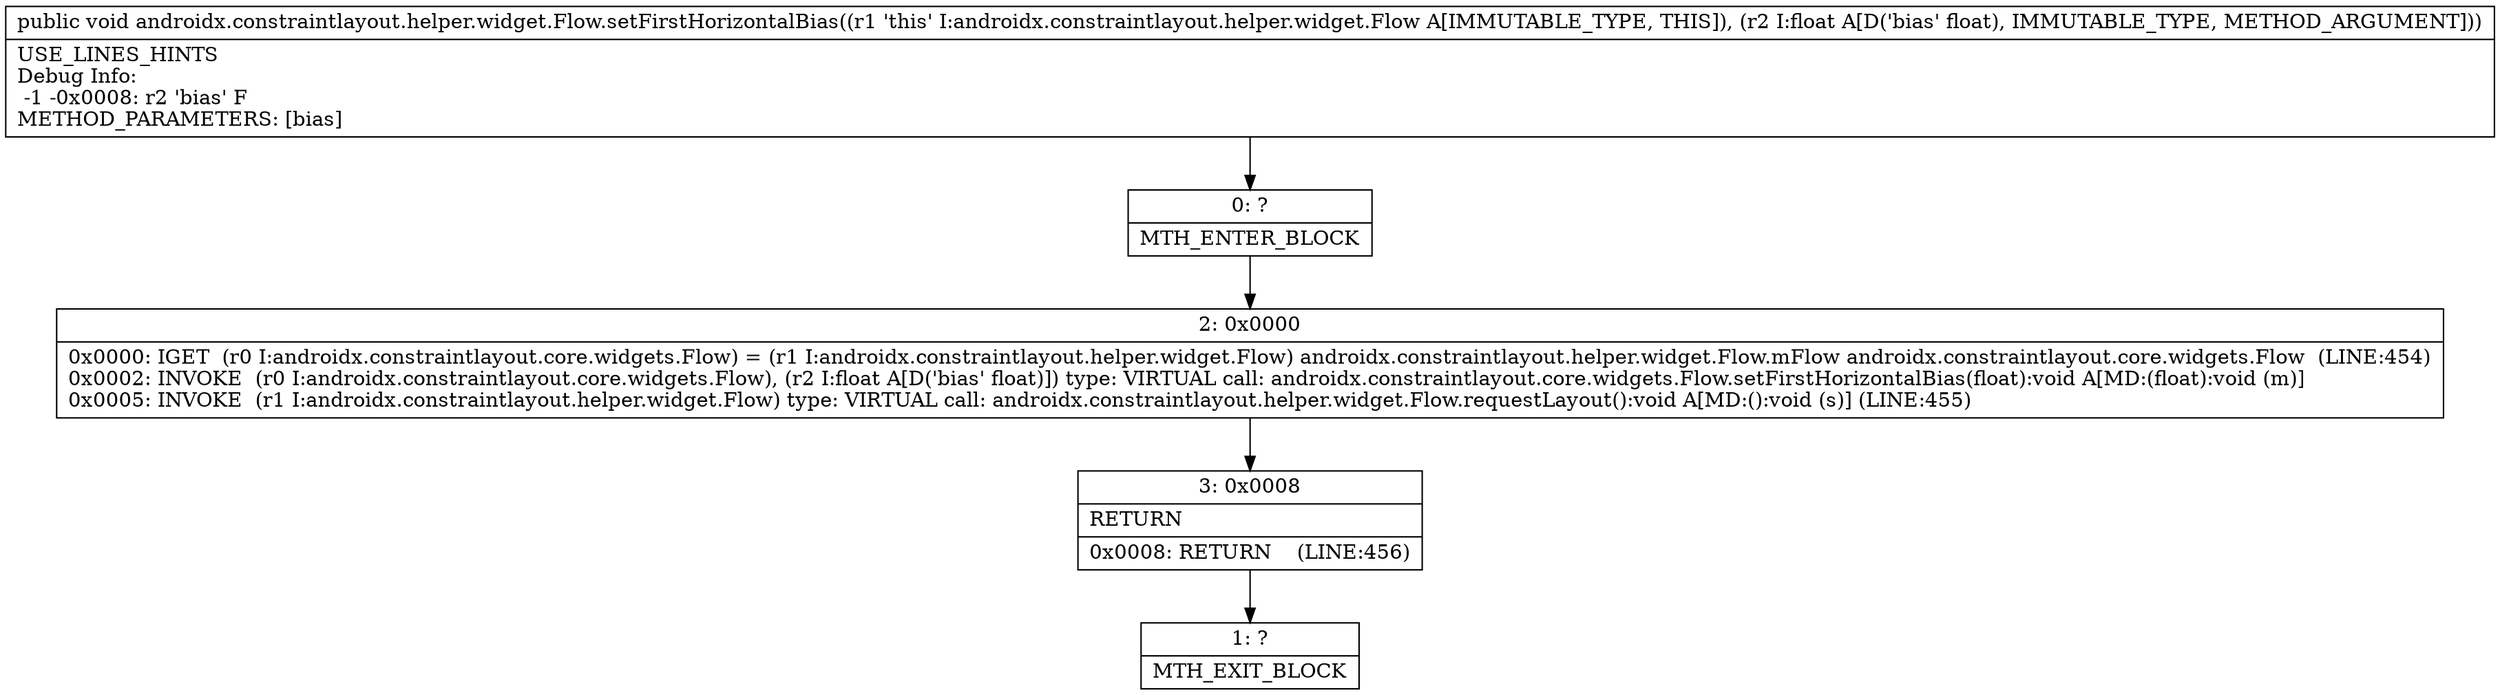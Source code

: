 digraph "CFG forandroidx.constraintlayout.helper.widget.Flow.setFirstHorizontalBias(F)V" {
Node_0 [shape=record,label="{0\:\ ?|MTH_ENTER_BLOCK\l}"];
Node_2 [shape=record,label="{2\:\ 0x0000|0x0000: IGET  (r0 I:androidx.constraintlayout.core.widgets.Flow) = (r1 I:androidx.constraintlayout.helper.widget.Flow) androidx.constraintlayout.helper.widget.Flow.mFlow androidx.constraintlayout.core.widgets.Flow  (LINE:454)\l0x0002: INVOKE  (r0 I:androidx.constraintlayout.core.widgets.Flow), (r2 I:float A[D('bias' float)]) type: VIRTUAL call: androidx.constraintlayout.core.widgets.Flow.setFirstHorizontalBias(float):void A[MD:(float):void (m)]\l0x0005: INVOKE  (r1 I:androidx.constraintlayout.helper.widget.Flow) type: VIRTUAL call: androidx.constraintlayout.helper.widget.Flow.requestLayout():void A[MD:():void (s)] (LINE:455)\l}"];
Node_3 [shape=record,label="{3\:\ 0x0008|RETURN\l|0x0008: RETURN    (LINE:456)\l}"];
Node_1 [shape=record,label="{1\:\ ?|MTH_EXIT_BLOCK\l}"];
MethodNode[shape=record,label="{public void androidx.constraintlayout.helper.widget.Flow.setFirstHorizontalBias((r1 'this' I:androidx.constraintlayout.helper.widget.Flow A[IMMUTABLE_TYPE, THIS]), (r2 I:float A[D('bias' float), IMMUTABLE_TYPE, METHOD_ARGUMENT]))  | USE_LINES_HINTS\lDebug Info:\l  \-1 \-0x0008: r2 'bias' F\lMETHOD_PARAMETERS: [bias]\l}"];
MethodNode -> Node_0;Node_0 -> Node_2;
Node_2 -> Node_3;
Node_3 -> Node_1;
}

